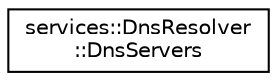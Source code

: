 digraph "Graphical Class Hierarchy"
{
 // INTERACTIVE_SVG=YES
  edge [fontname="Helvetica",fontsize="10",labelfontname="Helvetica",labelfontsize="10"];
  node [fontname="Helvetica",fontsize="10",shape=record];
  rankdir="LR";
  Node0 [label="services::DnsResolver\l::DnsServers",height=0.2,width=0.4,color="black", fillcolor="white", style="filled",URL="$d7/d4a/structservices_1_1_dns_resolver_1_1_dns_servers.html"];
}
